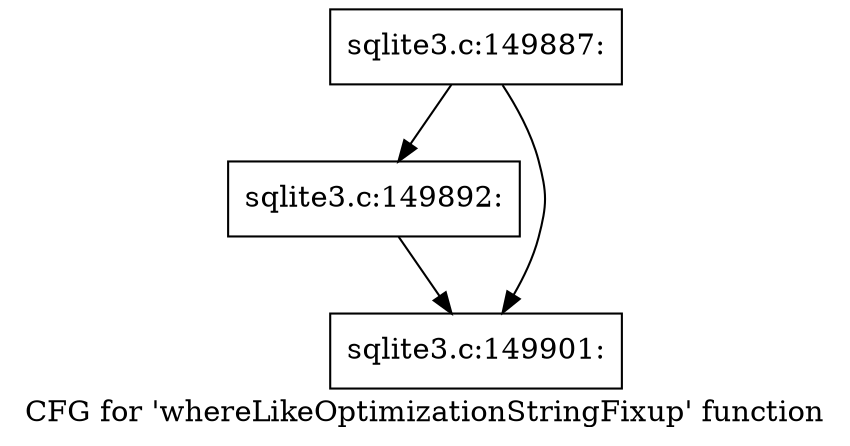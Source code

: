 digraph "CFG for 'whereLikeOptimizationStringFixup' function" {
	label="CFG for 'whereLikeOptimizationStringFixup' function";

	Node0x55c0f9a35e50 [shape=record,label="{sqlite3.c:149887:}"];
	Node0x55c0f9a35e50 -> Node0x55c0f9a39790;
	Node0x55c0f9a35e50 -> Node0x55c0f9a397e0;
	Node0x55c0f9a39790 [shape=record,label="{sqlite3.c:149892:}"];
	Node0x55c0f9a39790 -> Node0x55c0f9a397e0;
	Node0x55c0f9a397e0 [shape=record,label="{sqlite3.c:149901:}"];
}
